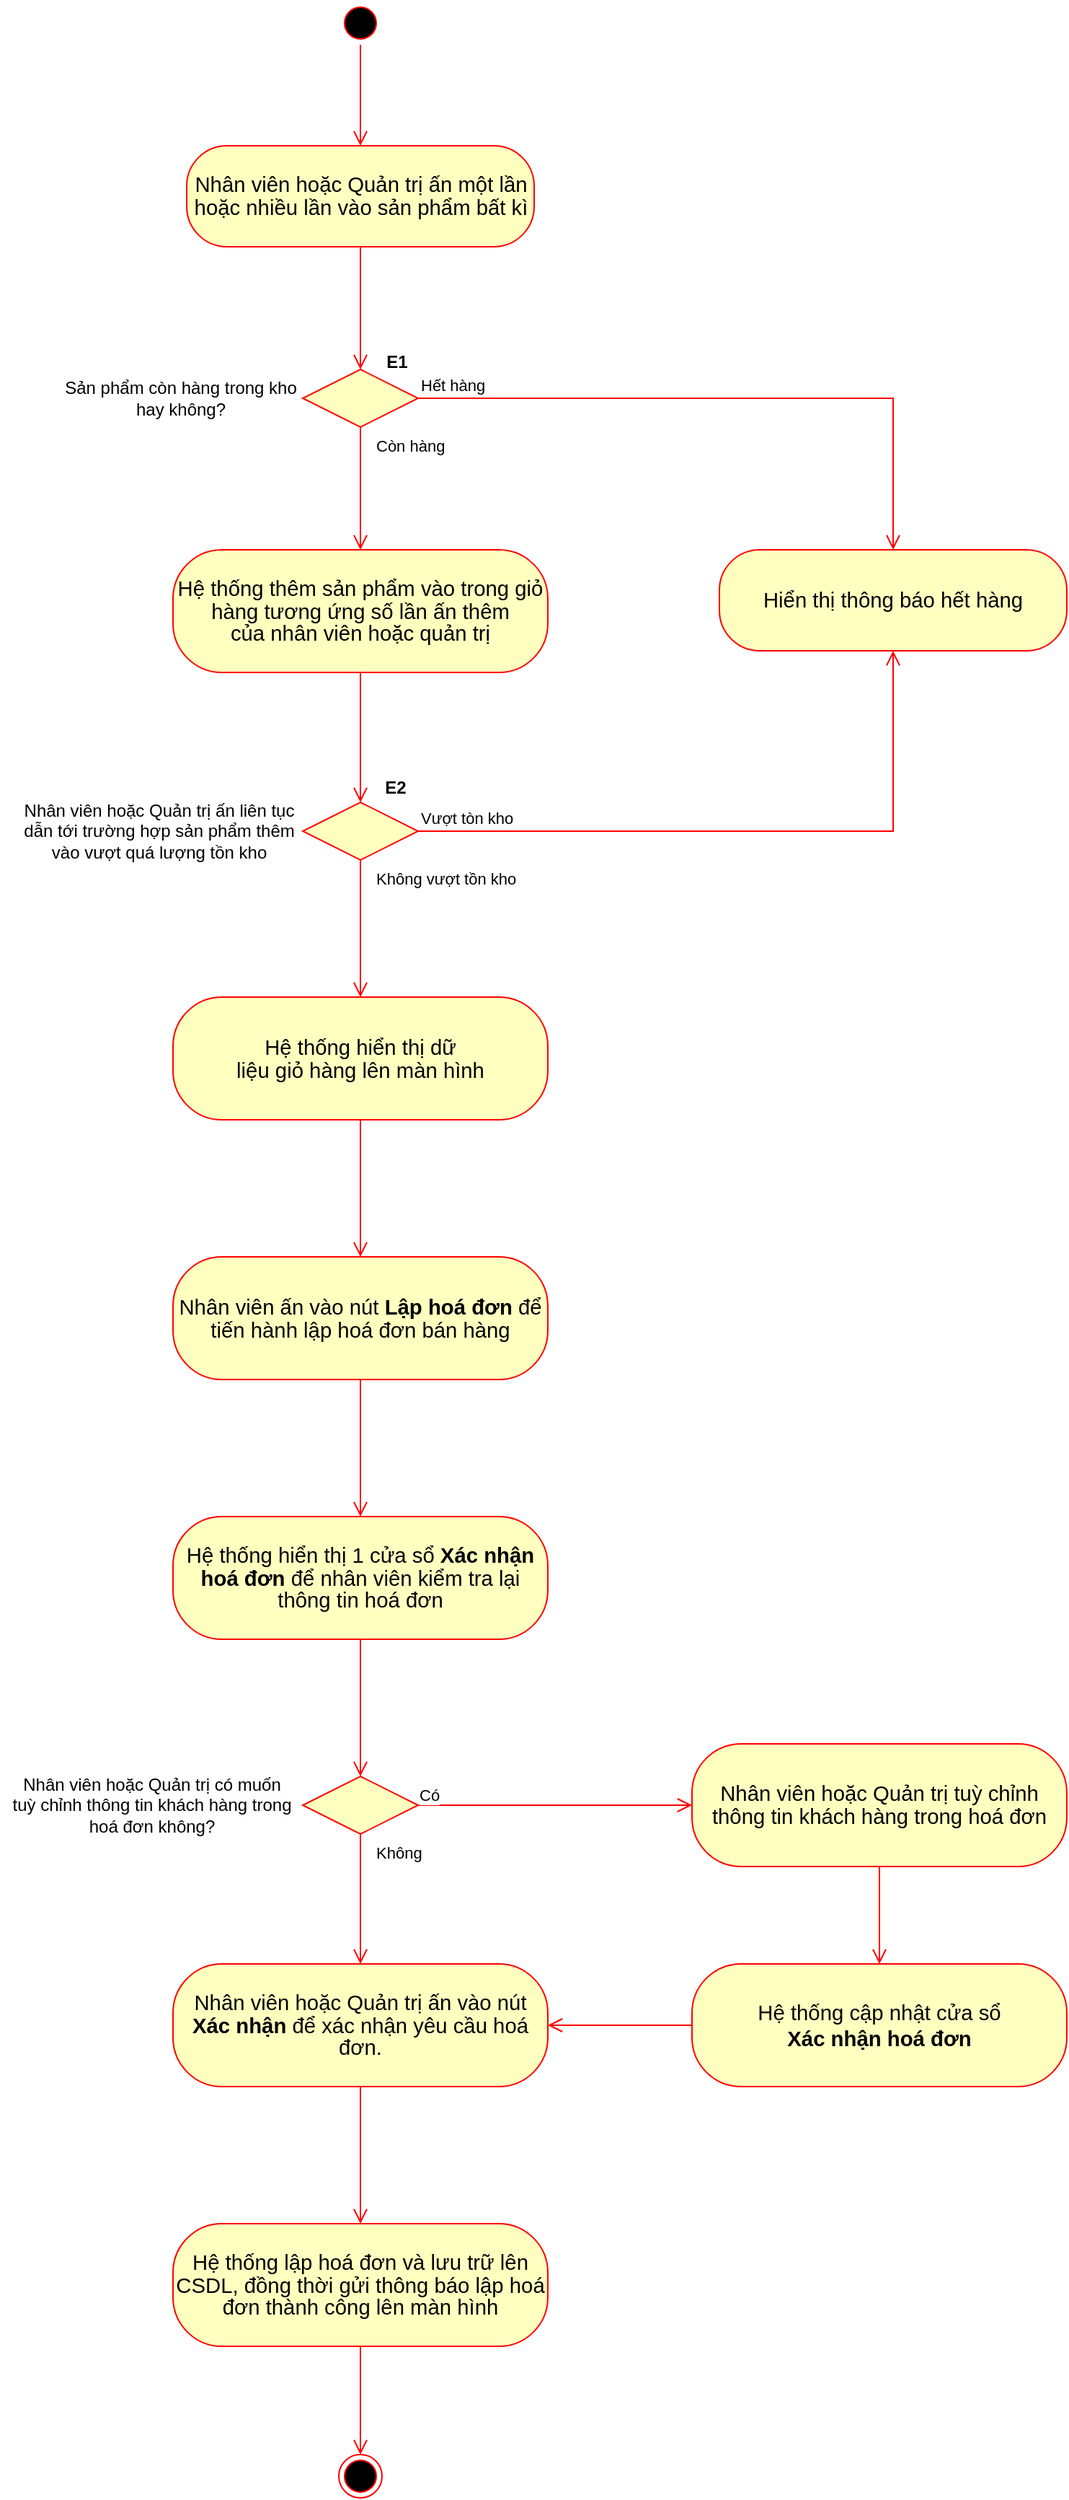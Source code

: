 <mxfile version="16.5.1" type="device"><diagram id="AcsiWmHQyFGquYdm_y9N" name="Page-1"><mxGraphModel dx="1296" dy="1065" grid="1" gridSize="10" guides="1" tooltips="1" connect="1" arrows="1" fold="1" page="1" pageScale="1" pageWidth="850" pageHeight="1100" math="0" shadow="0"><root><mxCell id="0"/><mxCell id="1" parent="0"/><mxCell id="16gyaqh5jp1LO1Qn1m7W-1" value="" style="ellipse;html=1;shape=startState;fillColor=#000000;strokeColor=#ff0000;" parent="1" vertex="1"><mxGeometry x="326" y="100" width="30" height="30" as="geometry"/></mxCell><mxCell id="16gyaqh5jp1LO1Qn1m7W-2" value="" style="edgeStyle=orthogonalEdgeStyle;html=1;verticalAlign=bottom;endArrow=open;endSize=8;strokeColor=#ff0000;rounded=0;" parent="1" source="16gyaqh5jp1LO1Qn1m7W-1" target="16gyaqh5jp1LO1Qn1m7W-3" edge="1"><mxGeometry relative="1" as="geometry"><mxPoint x="331" y="23" as="targetPoint"/></mxGeometry></mxCell><mxCell id="16gyaqh5jp1LO1Qn1m7W-3" value="&lt;span style=&quot;font-size: 11.0pt ; line-height: 107% ; font-family: &amp;#34;calibri&amp;#34; , sans-serif&quot;&gt;Nhân viên hoặc Quản trị ấn một lần hoặc nhiều lần vào sản phẩm bất kì&lt;/span&gt;" style="rounded=1;whiteSpace=wrap;html=1;arcSize=40;fontColor=#000000;fillColor=#ffffc0;strokeColor=#ff0000;" parent="1" vertex="1"><mxGeometry x="220.5" y="200" width="241" height="70" as="geometry"/></mxCell><mxCell id="GVrVnrG7vCZOlkbJwi2--1" value="&lt;span style=&quot;font-size: 11.0pt ; line-height: 107% ; font-family: &amp;#34;calibri&amp;#34; , sans-serif&quot;&gt;Hệ thống thêm sản phẩm vào trong giỏ hàng tương ứng số lần ấn thêm&lt;br&gt;của nhân viên hoặc quản trị&lt;/span&gt;" style="rounded=1;whiteSpace=wrap;html=1;arcSize=40;fontColor=#000000;fillColor=#ffffc0;strokeColor=#ff0000;" vertex="1" parent="1"><mxGeometry x="211" y="480" width="260" height="85" as="geometry"/></mxCell><mxCell id="GVrVnrG7vCZOlkbJwi2--6" value="" style="edgeStyle=orthogonalEdgeStyle;html=1;verticalAlign=bottom;endArrow=open;endSize=8;strokeColor=#ff0000;rounded=0;" edge="1" parent="1" source="16gyaqh5jp1LO1Qn1m7W-3" target="GVrVnrG7vCZOlkbJwi2--21"><mxGeometry relative="1" as="geometry"><mxPoint x="370" y="408" as="targetPoint"/><mxPoint x="360" y="468" as="sourcePoint"/></mxGeometry></mxCell><mxCell id="GVrVnrG7vCZOlkbJwi2--9" value="&lt;span style=&quot;font-size: 11.0pt ; line-height: 107% ; font-family: &amp;#34;calibri&amp;#34; , sans-serif&quot;&gt;Hệ thống hiển thị dữ&lt;br/&gt;liệu giỏ hàng lên màn hình&lt;/span&gt;" style="rounded=1;whiteSpace=wrap;html=1;arcSize=40;fontColor=#000000;fillColor=#ffffc0;strokeColor=#ff0000;" vertex="1" parent="1"><mxGeometry x="211" y="790" width="260" height="85" as="geometry"/></mxCell><mxCell id="GVrVnrG7vCZOlkbJwi2--10" value="" style="edgeStyle=orthogonalEdgeStyle;html=1;verticalAlign=bottom;endArrow=open;endSize=8;strokeColor=#ff0000;rounded=0;" edge="1" parent="1" source="GVrVnrG7vCZOlkbJwi2--1" target="GVrVnrG7vCZOlkbJwi2--29"><mxGeometry relative="1" as="geometry"><mxPoint x="351" y="348" as="targetPoint"/><mxPoint x="341.0" y="723" as="sourcePoint"/></mxGeometry></mxCell><mxCell id="GVrVnrG7vCZOlkbJwi2--15" value="" style="edgeStyle=orthogonalEdgeStyle;html=1;verticalAlign=bottom;endArrow=open;endSize=8;strokeColor=#ff0000;rounded=0;" edge="1" parent="1" source="GVrVnrG7vCZOlkbJwi2--9" target="GVrVnrG7vCZOlkbJwi2--17"><mxGeometry relative="1" as="geometry"><mxPoint x="341" y="1030" as="targetPoint"/><mxPoint x="351" y="733" as="sourcePoint"/></mxGeometry></mxCell><mxCell id="GVrVnrG7vCZOlkbJwi2--17" value="&lt;span style=&quot;font-size: 11.0pt ; line-height: 107% ; font-family: &amp;#34;calibri&amp;#34; , sans-serif&quot;&gt;Nhân viên ấn vào nút &lt;b&gt;Lập hoá đơn &lt;/b&gt;để tiến hành lập hoá đơn bán hàng&lt;/span&gt;" style="rounded=1;whiteSpace=wrap;html=1;arcSize=40;fontColor=#000000;fillColor=#ffffc0;strokeColor=#ff0000;" vertex="1" parent="1"><mxGeometry x="211" y="970" width="260" height="85" as="geometry"/></mxCell><mxCell id="GVrVnrG7vCZOlkbJwi2--21" value="" style="rhombus;whiteSpace=wrap;html=1;fillColor=#ffffc0;strokeColor=#ff0000;" vertex="1" parent="1"><mxGeometry x="301" y="355" width="80" height="40" as="geometry"/></mxCell><mxCell id="GVrVnrG7vCZOlkbJwi2--22" value="Hết hàng" style="edgeStyle=orthogonalEdgeStyle;html=1;align=left;verticalAlign=bottom;endArrow=open;endSize=8;strokeColor=#ff0000;rounded=0;" edge="1" source="GVrVnrG7vCZOlkbJwi2--21" parent="1" target="GVrVnrG7vCZOlkbJwi2--25"><mxGeometry x="-1" relative="1" as="geometry"><mxPoint x="481" y="350" as="targetPoint"/></mxGeometry></mxCell><mxCell id="GVrVnrG7vCZOlkbJwi2--23" value="Còn hàng" style="edgeStyle=orthogonalEdgeStyle;html=1;align=left;verticalAlign=top;endArrow=open;endSize=8;strokeColor=#ff0000;rounded=0;" edge="1" source="GVrVnrG7vCZOlkbJwi2--21" parent="1" target="GVrVnrG7vCZOlkbJwi2--1"><mxGeometry x="-1" y="9" relative="1" as="geometry"><mxPoint x="341.0" y="508" as="targetPoint"/><mxPoint as="offset"/></mxGeometry></mxCell><mxCell id="GVrVnrG7vCZOlkbJwi2--24" value="Sản phẩm còn hàng trong kho&lt;br&gt;hay không?" style="text;html=1;align=center;verticalAlign=middle;resizable=0;points=[];autosize=1;strokeColor=none;fillColor=none;" vertex="1" parent="1"><mxGeometry x="126" y="360" width="180" height="30" as="geometry"/></mxCell><mxCell id="GVrVnrG7vCZOlkbJwi2--25" value="&lt;font face=&quot;calibri, sans-serif&quot;&gt;&lt;span style=&quot;font-size: 14.667px&quot;&gt;Hiển thị thông báo hết hàng&lt;/span&gt;&lt;/font&gt;" style="rounded=1;whiteSpace=wrap;html=1;arcSize=40;fontColor=#000000;fillColor=#ffffc0;strokeColor=#ff0000;" vertex="1" parent="1"><mxGeometry x="590" y="480" width="241" height="70" as="geometry"/></mxCell><mxCell id="GVrVnrG7vCZOlkbJwi2--26" value="&lt;b&gt;E1&lt;/b&gt;" style="text;html=1;align=center;verticalAlign=middle;resizable=0;points=[];autosize=1;strokeColor=none;fillColor=none;" vertex="1" parent="1"><mxGeometry x="351" y="340" width="30" height="20" as="geometry"/></mxCell><mxCell id="GVrVnrG7vCZOlkbJwi2--29" value="" style="rhombus;whiteSpace=wrap;html=1;fillColor=#ffffc0;strokeColor=#ff0000;" vertex="1" parent="1"><mxGeometry x="301" y="655" width="80" height="40" as="geometry"/></mxCell><mxCell id="GVrVnrG7vCZOlkbJwi2--30" value="Vượt tòn kho" style="edgeStyle=orthogonalEdgeStyle;html=1;align=left;verticalAlign=bottom;endArrow=open;endSize=8;strokeColor=#ff0000;rounded=0;" edge="1" parent="1" source="GVrVnrG7vCZOlkbJwi2--29" target="GVrVnrG7vCZOlkbJwi2--25"><mxGeometry x="-1" relative="1" as="geometry"><mxPoint x="570" y="675" as="targetPoint"/></mxGeometry></mxCell><mxCell id="GVrVnrG7vCZOlkbJwi2--31" value="Không vượt tồn kho" style="edgeStyle=orthogonalEdgeStyle;html=1;align=left;verticalAlign=top;endArrow=open;endSize=8;strokeColor=#ff0000;rounded=0;" edge="1" parent="1" source="GVrVnrG7vCZOlkbJwi2--29" target="GVrVnrG7vCZOlkbJwi2--9"><mxGeometry x="-1" y="9" relative="1" as="geometry"><mxPoint x="341" y="790" as="targetPoint"/><mxPoint as="offset"/></mxGeometry></mxCell><mxCell id="GVrVnrG7vCZOlkbJwi2--32" value="Nhân viên hoặc Quản trị ấn liên tục&lt;br&gt;dẫn tới trường hợp sản phẩm thêm&lt;br&gt;vào vượt quá lượng tồn kho" style="text;html=1;align=center;verticalAlign=middle;resizable=0;points=[];autosize=1;strokeColor=none;fillColor=none;" vertex="1" parent="1"><mxGeometry x="101" y="650" width="200" height="50" as="geometry"/></mxCell><mxCell id="GVrVnrG7vCZOlkbJwi2--35" value="&lt;b&gt;E2&lt;/b&gt;" style="text;html=1;align=center;verticalAlign=middle;resizable=0;points=[];autosize=1;strokeColor=none;fillColor=none;" vertex="1" parent="1"><mxGeometry x="350" y="635" width="30" height="20" as="geometry"/></mxCell><mxCell id="GVrVnrG7vCZOlkbJwi2--36" value="&lt;span style=&quot;font-size: 11.0pt ; line-height: 107% ; font-family: &amp;#34;calibri&amp;#34; , sans-serif&quot;&gt;Hệ thống hiển thị 1 cửa sổ &lt;b&gt;Xác nhận hoá đơn &lt;/b&gt;để nhân viên kiểm tra lại thông tin hoá đơn&lt;/span&gt;" style="rounded=1;whiteSpace=wrap;html=1;arcSize=40;fontColor=#000000;fillColor=#ffffc0;strokeColor=#ff0000;" vertex="1" parent="1"><mxGeometry x="211" y="1150" width="260" height="85" as="geometry"/></mxCell><mxCell id="GVrVnrG7vCZOlkbJwi2--37" value="" style="edgeStyle=orthogonalEdgeStyle;html=1;verticalAlign=bottom;endArrow=open;endSize=8;strokeColor=#ff0000;rounded=0;" edge="1" parent="1" source="GVrVnrG7vCZOlkbJwi2--17" target="GVrVnrG7vCZOlkbJwi2--36"><mxGeometry relative="1" as="geometry"><mxPoint x="351" y="980" as="targetPoint"/><mxPoint x="351" y="885" as="sourcePoint"/></mxGeometry></mxCell><mxCell id="GVrVnrG7vCZOlkbJwi2--38" value="" style="rhombus;whiteSpace=wrap;html=1;fillColor=#ffffc0;strokeColor=#ff0000;" vertex="1" parent="1"><mxGeometry x="301" y="1330" width="80" height="40" as="geometry"/></mxCell><mxCell id="GVrVnrG7vCZOlkbJwi2--39" value="Không" style="edgeStyle=orthogonalEdgeStyle;html=1;align=left;verticalAlign=top;endArrow=open;endSize=8;strokeColor=#ff0000;rounded=0;" edge="1" parent="1" source="GVrVnrG7vCZOlkbJwi2--38" target="GVrVnrG7vCZOlkbJwi2--45"><mxGeometry x="-1" y="9" relative="1" as="geometry"><mxPoint x="341" y="1465" as="targetPoint"/><mxPoint as="offset"/></mxGeometry></mxCell><mxCell id="GVrVnrG7vCZOlkbJwi2--40" value="Nhân viên hoặc Quản trị có muốn&lt;br&gt;tuỳ chỉnh thông tin khách hàng trong&lt;br&gt;hoá đơn không?" style="text;html=1;align=center;verticalAlign=middle;resizable=0;points=[];autosize=1;strokeColor=none;fillColor=none;" vertex="1" parent="1"><mxGeometry x="91" y="1325" width="210" height="50" as="geometry"/></mxCell><mxCell id="GVrVnrG7vCZOlkbJwi2--42" value="" style="edgeStyle=orthogonalEdgeStyle;html=1;verticalAlign=bottom;endArrow=open;endSize=8;strokeColor=#ff0000;rounded=0;" edge="1" parent="1" source="GVrVnrG7vCZOlkbJwi2--36" target="GVrVnrG7vCZOlkbJwi2--38"><mxGeometry relative="1" as="geometry"><mxPoint x="351" y="1160.0" as="targetPoint"/><mxPoint x="351" y="1065.0" as="sourcePoint"/></mxGeometry></mxCell><mxCell id="GVrVnrG7vCZOlkbJwi2--44" value="Có" style="edgeStyle=orthogonalEdgeStyle;html=1;align=left;verticalAlign=top;endArrow=open;endSize=8;strokeColor=#ff0000;rounded=0;" edge="1" parent="1" source="GVrVnrG7vCZOlkbJwi2--38" target="GVrVnrG7vCZOlkbJwi2--51"><mxGeometry x="-1" y="20" relative="1" as="geometry"><mxPoint x="520" y="1350" as="targetPoint"/><mxPoint x="-1" as="offset"/><mxPoint x="351" y="1380.0" as="sourcePoint"/></mxGeometry></mxCell><mxCell id="GVrVnrG7vCZOlkbJwi2--45" value="&lt;span style=&quot;font-size: 11.0pt ; line-height: 107% ; font-family: &amp;#34;calibri&amp;#34; , sans-serif&quot;&gt;Nhân viên hoặc Quản trị ấn vào nút &lt;b&gt;Xác nhận &lt;/b&gt;để xác nhận yêu cầu hoá đơn.&lt;/span&gt;" style="rounded=1;whiteSpace=wrap;html=1;arcSize=40;fontColor=#000000;fillColor=#ffffc0;strokeColor=#ff0000;" vertex="1" parent="1"><mxGeometry x="211" y="1460" width="260" height="85" as="geometry"/></mxCell><mxCell id="GVrVnrG7vCZOlkbJwi2--46" value="&lt;span style=&quot;font-size: 11.0pt ; line-height: 107% ; font-family: &amp;#34;calibri&amp;#34; , sans-serif&quot;&gt;Hệ thống lập hoá đơn và lưu trữ lên CSDL, đồng thời gửi thông báo lập hoá đơn thành công lên màn hình&lt;/span&gt;" style="rounded=1;whiteSpace=wrap;html=1;arcSize=40;fontColor=#000000;fillColor=#ffffc0;strokeColor=#ff0000;" vertex="1" parent="1"><mxGeometry x="211" y="1640" width="260" height="85" as="geometry"/></mxCell><mxCell id="GVrVnrG7vCZOlkbJwi2--48" value="" style="edgeStyle=orthogonalEdgeStyle;html=1;verticalAlign=bottom;endArrow=open;endSize=8;strokeColor=#ff0000;rounded=0;" edge="1" parent="1" source="GVrVnrG7vCZOlkbJwi2--45" target="GVrVnrG7vCZOlkbJwi2--46"><mxGeometry relative="1" as="geometry"><mxPoint x="351" y="1340.0" as="targetPoint"/><mxPoint x="351" y="1245.0" as="sourcePoint"/></mxGeometry></mxCell><mxCell id="GVrVnrG7vCZOlkbJwi2--49" value="" style="ellipse;html=1;shape=endState;fillColor=#000000;strokeColor=#ff0000;" vertex="1" parent="1"><mxGeometry x="326" y="1800" width="30" height="30" as="geometry"/></mxCell><mxCell id="GVrVnrG7vCZOlkbJwi2--50" value="" style="edgeStyle=orthogonalEdgeStyle;html=1;verticalAlign=bottom;endArrow=open;endSize=8;strokeColor=#ff0000;rounded=0;" edge="1" parent="1" source="GVrVnrG7vCZOlkbJwi2--46" target="GVrVnrG7vCZOlkbJwi2--49"><mxGeometry relative="1" as="geometry"><mxPoint x="351" y="1650" as="targetPoint"/><mxPoint x="351" y="1555" as="sourcePoint"/></mxGeometry></mxCell><mxCell id="GVrVnrG7vCZOlkbJwi2--51" value="&lt;span style=&quot;font-size: 11.0pt ; line-height: 107% ; font-family: &amp;#34;calibri&amp;#34; , sans-serif&quot;&gt;Nhân viên hoặc Quản trị tuỳ chỉnh thông tin khách hàng trong hoá đơn&lt;/span&gt;" style="rounded=1;whiteSpace=wrap;html=1;arcSize=40;fontColor=#000000;fillColor=#ffffc0;strokeColor=#ff0000;" vertex="1" parent="1"><mxGeometry x="571" y="1307.5" width="260" height="85" as="geometry"/></mxCell><mxCell id="GVrVnrG7vCZOlkbJwi2--52" value="&lt;font face=&quot;calibri, sans-serif&quot;&gt;&lt;span style=&quot;font-size: 14.667px&quot;&gt;Hệ thống cập nhật cửa sổ &lt;br&gt;&lt;b&gt;Xác nhận hoá đơn&lt;/b&gt;&lt;/span&gt;&lt;/font&gt;" style="rounded=1;whiteSpace=wrap;html=1;arcSize=40;fontColor=#000000;fillColor=#ffffc0;strokeColor=#ff0000;" vertex="1" parent="1"><mxGeometry x="571" y="1460" width="260" height="85" as="geometry"/></mxCell><mxCell id="GVrVnrG7vCZOlkbJwi2--53" value="" style="edgeStyle=orthogonalEdgeStyle;html=1;verticalAlign=bottom;endArrow=open;endSize=8;strokeColor=#ff0000;rounded=0;" edge="1" parent="1" source="GVrVnrG7vCZOlkbJwi2--51" target="GVrVnrG7vCZOlkbJwi2--52"><mxGeometry relative="1" as="geometry"><mxPoint x="351" y="1340" as="targetPoint"/><mxPoint x="351" y="1245" as="sourcePoint"/></mxGeometry></mxCell><mxCell id="GVrVnrG7vCZOlkbJwi2--54" value="" style="edgeStyle=orthogonalEdgeStyle;html=1;verticalAlign=bottom;endArrow=open;endSize=8;strokeColor=#ff0000;rounded=0;" edge="1" parent="1" source="GVrVnrG7vCZOlkbJwi2--52" target="GVrVnrG7vCZOlkbJwi2--45"><mxGeometry relative="1" as="geometry"><mxPoint x="711" y="1530" as="targetPoint"/><mxPoint x="711" y="1402.5" as="sourcePoint"/></mxGeometry></mxCell></root></mxGraphModel></diagram></mxfile>